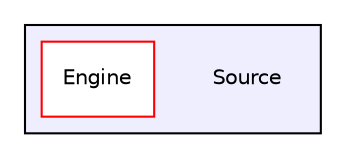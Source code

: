 digraph "Source" {
  compound=true
  node [ fontsize="10", fontname="Helvetica"];
  edge [ labelfontsize="10", labelfontname="Helvetica"];
  subgraph clusterdir_74389ed8173ad57b461b9d623a1f3867 {
    graph [ bgcolor="#eeeeff", pencolor="black", label="" URL="dir_74389ed8173ad57b461b9d623a1f3867.html"];
    dir_74389ed8173ad57b461b9d623a1f3867 [shape=plaintext label="Source"];
    dir_5405398c23c020946029b9f4e6e04094 [shape=box label="Engine" color="red" fillcolor="white" style="filled" URL="dir_5405398c23c020946029b9f4e6e04094.html"];
  }
}
